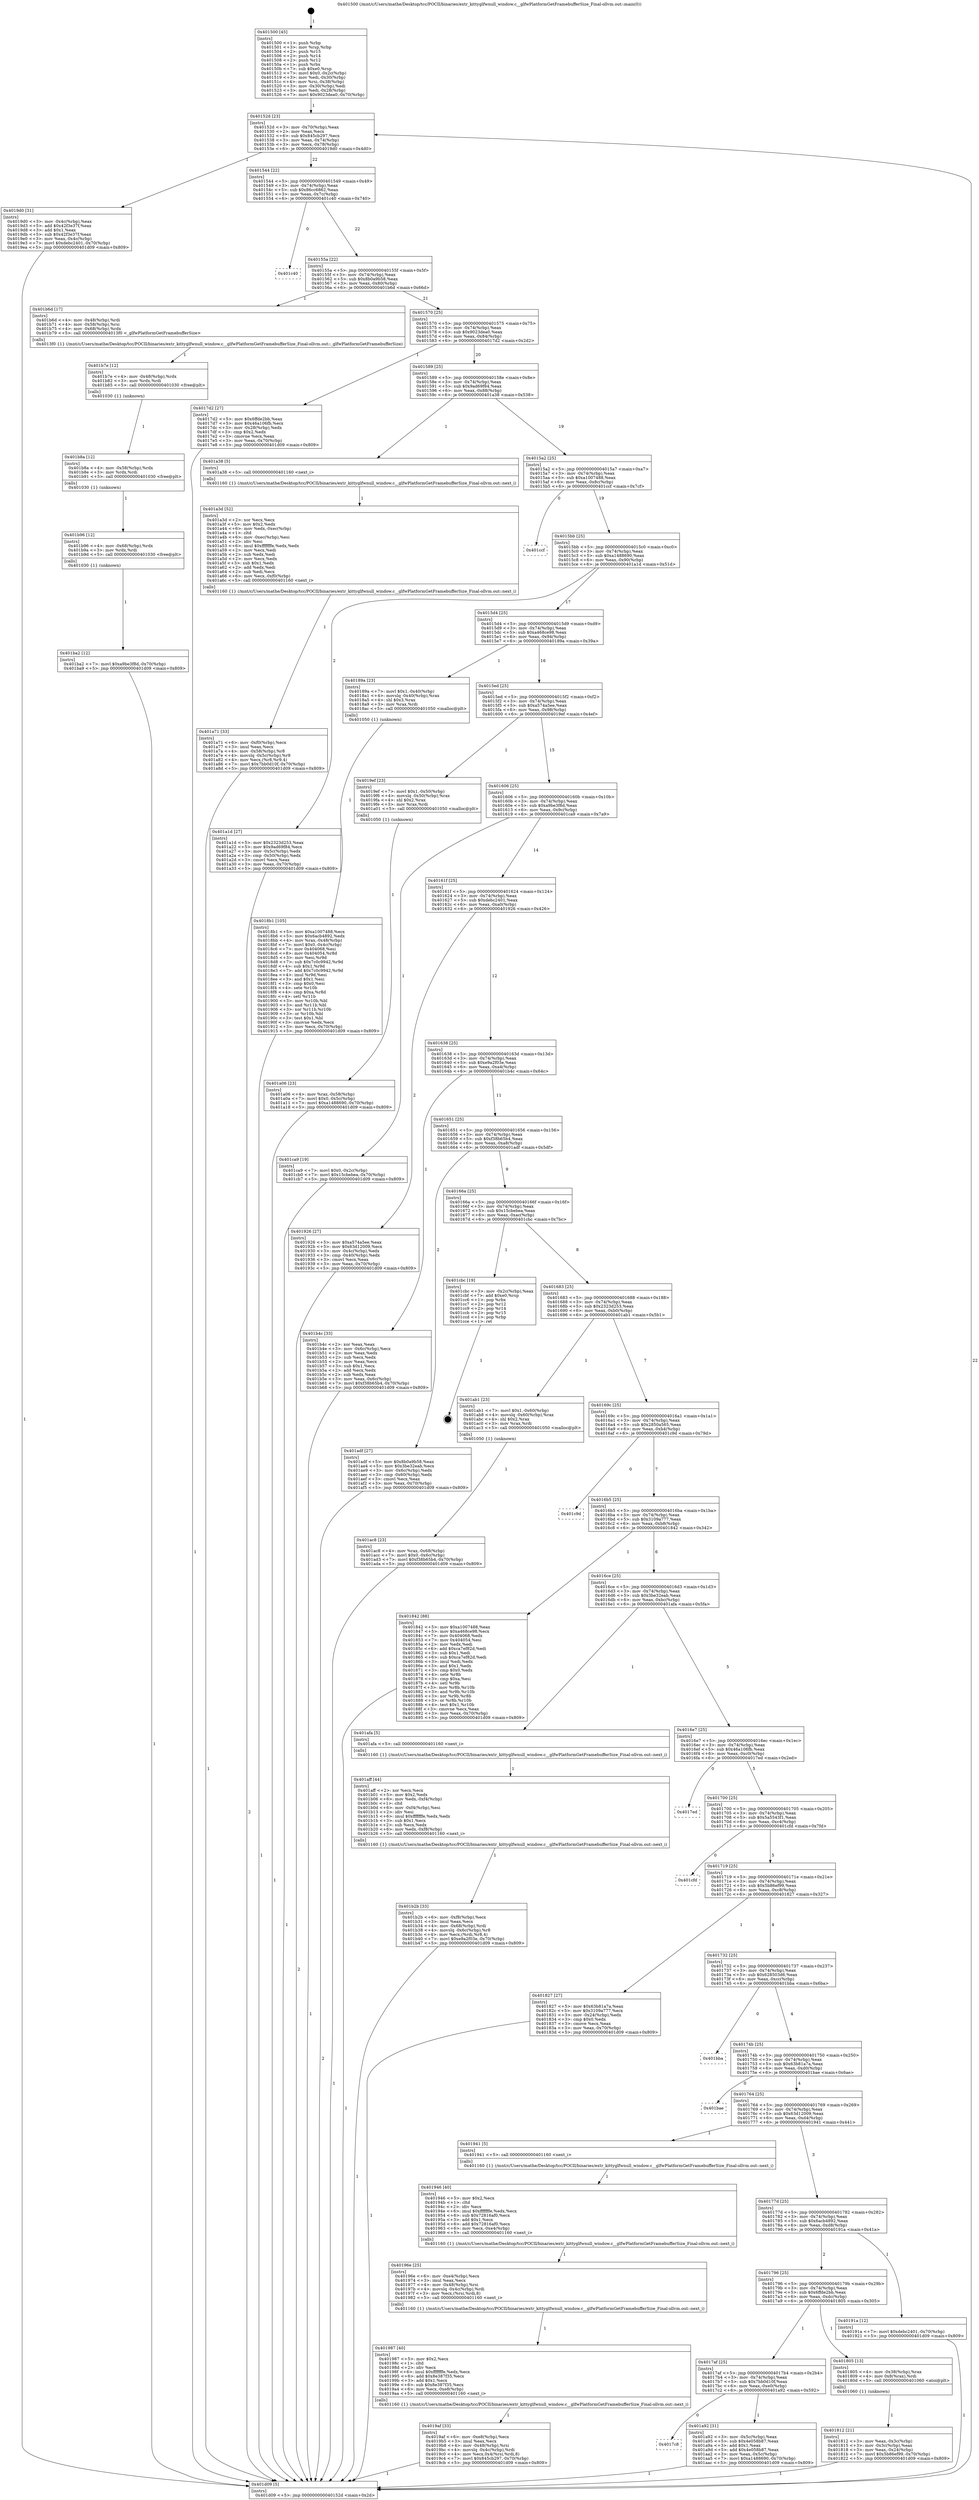 digraph "0x401500" {
  label = "0x401500 (/mnt/c/Users/mathe/Desktop/tcc/POCII/binaries/extr_kittyglfwnull_window.c__glfwPlatformGetFramebufferSize_Final-ollvm.out::main(0))"
  labelloc = "t"
  node[shape=record]

  Entry [label="",width=0.3,height=0.3,shape=circle,fillcolor=black,style=filled]
  "0x40152d" [label="{
     0x40152d [23]\l
     | [instrs]\l
     &nbsp;&nbsp;0x40152d \<+3\>: mov -0x70(%rbp),%eax\l
     &nbsp;&nbsp;0x401530 \<+2\>: mov %eax,%ecx\l
     &nbsp;&nbsp;0x401532 \<+6\>: sub $0x845cb297,%ecx\l
     &nbsp;&nbsp;0x401538 \<+3\>: mov %eax,-0x74(%rbp)\l
     &nbsp;&nbsp;0x40153b \<+3\>: mov %ecx,-0x78(%rbp)\l
     &nbsp;&nbsp;0x40153e \<+6\>: je 00000000004019d0 \<main+0x4d0\>\l
  }"]
  "0x4019d0" [label="{
     0x4019d0 [31]\l
     | [instrs]\l
     &nbsp;&nbsp;0x4019d0 \<+3\>: mov -0x4c(%rbp),%eax\l
     &nbsp;&nbsp;0x4019d3 \<+5\>: add $0x42f3e37f,%eax\l
     &nbsp;&nbsp;0x4019d8 \<+3\>: add $0x1,%eax\l
     &nbsp;&nbsp;0x4019db \<+5\>: sub $0x42f3e37f,%eax\l
     &nbsp;&nbsp;0x4019e0 \<+3\>: mov %eax,-0x4c(%rbp)\l
     &nbsp;&nbsp;0x4019e3 \<+7\>: movl $0xdebc2401,-0x70(%rbp)\l
     &nbsp;&nbsp;0x4019ea \<+5\>: jmp 0000000000401d09 \<main+0x809\>\l
  }"]
  "0x401544" [label="{
     0x401544 [22]\l
     | [instrs]\l
     &nbsp;&nbsp;0x401544 \<+5\>: jmp 0000000000401549 \<main+0x49\>\l
     &nbsp;&nbsp;0x401549 \<+3\>: mov -0x74(%rbp),%eax\l
     &nbsp;&nbsp;0x40154c \<+5\>: sub $0x86cc6862,%eax\l
     &nbsp;&nbsp;0x401551 \<+3\>: mov %eax,-0x7c(%rbp)\l
     &nbsp;&nbsp;0x401554 \<+6\>: je 0000000000401c40 \<main+0x740\>\l
  }"]
  Exit [label="",width=0.3,height=0.3,shape=circle,fillcolor=black,style=filled,peripheries=2]
  "0x401c40" [label="{
     0x401c40\l
  }", style=dashed]
  "0x40155a" [label="{
     0x40155a [22]\l
     | [instrs]\l
     &nbsp;&nbsp;0x40155a \<+5\>: jmp 000000000040155f \<main+0x5f\>\l
     &nbsp;&nbsp;0x40155f \<+3\>: mov -0x74(%rbp),%eax\l
     &nbsp;&nbsp;0x401562 \<+5\>: sub $0x8b0a9b58,%eax\l
     &nbsp;&nbsp;0x401567 \<+3\>: mov %eax,-0x80(%rbp)\l
     &nbsp;&nbsp;0x40156a \<+6\>: je 0000000000401b6d \<main+0x66d\>\l
  }"]
  "0x401ba2" [label="{
     0x401ba2 [12]\l
     | [instrs]\l
     &nbsp;&nbsp;0x401ba2 \<+7\>: movl $0xa9be3f8d,-0x70(%rbp)\l
     &nbsp;&nbsp;0x401ba9 \<+5\>: jmp 0000000000401d09 \<main+0x809\>\l
  }"]
  "0x401b6d" [label="{
     0x401b6d [17]\l
     | [instrs]\l
     &nbsp;&nbsp;0x401b6d \<+4\>: mov -0x48(%rbp),%rdi\l
     &nbsp;&nbsp;0x401b71 \<+4\>: mov -0x58(%rbp),%rsi\l
     &nbsp;&nbsp;0x401b75 \<+4\>: mov -0x68(%rbp),%rdx\l
     &nbsp;&nbsp;0x401b79 \<+5\>: call 00000000004013f0 \<_glfwPlatformGetFramebufferSize\>\l
     | [calls]\l
     &nbsp;&nbsp;0x4013f0 \{1\} (/mnt/c/Users/mathe/Desktop/tcc/POCII/binaries/extr_kittyglfwnull_window.c__glfwPlatformGetFramebufferSize_Final-ollvm.out::_glfwPlatformGetFramebufferSize)\l
  }"]
  "0x401570" [label="{
     0x401570 [25]\l
     | [instrs]\l
     &nbsp;&nbsp;0x401570 \<+5\>: jmp 0000000000401575 \<main+0x75\>\l
     &nbsp;&nbsp;0x401575 \<+3\>: mov -0x74(%rbp),%eax\l
     &nbsp;&nbsp;0x401578 \<+5\>: sub $0x9023dea0,%eax\l
     &nbsp;&nbsp;0x40157d \<+6\>: mov %eax,-0x84(%rbp)\l
     &nbsp;&nbsp;0x401583 \<+6\>: je 00000000004017d2 \<main+0x2d2\>\l
  }"]
  "0x401b96" [label="{
     0x401b96 [12]\l
     | [instrs]\l
     &nbsp;&nbsp;0x401b96 \<+4\>: mov -0x68(%rbp),%rdx\l
     &nbsp;&nbsp;0x401b9a \<+3\>: mov %rdx,%rdi\l
     &nbsp;&nbsp;0x401b9d \<+5\>: call 0000000000401030 \<free@plt\>\l
     | [calls]\l
     &nbsp;&nbsp;0x401030 \{1\} (unknown)\l
  }"]
  "0x4017d2" [label="{
     0x4017d2 [27]\l
     | [instrs]\l
     &nbsp;&nbsp;0x4017d2 \<+5\>: mov $0x6ffde2bb,%eax\l
     &nbsp;&nbsp;0x4017d7 \<+5\>: mov $0x46a106fb,%ecx\l
     &nbsp;&nbsp;0x4017dc \<+3\>: mov -0x28(%rbp),%edx\l
     &nbsp;&nbsp;0x4017df \<+3\>: cmp $0x2,%edx\l
     &nbsp;&nbsp;0x4017e2 \<+3\>: cmovne %ecx,%eax\l
     &nbsp;&nbsp;0x4017e5 \<+3\>: mov %eax,-0x70(%rbp)\l
     &nbsp;&nbsp;0x4017e8 \<+5\>: jmp 0000000000401d09 \<main+0x809\>\l
  }"]
  "0x401589" [label="{
     0x401589 [25]\l
     | [instrs]\l
     &nbsp;&nbsp;0x401589 \<+5\>: jmp 000000000040158e \<main+0x8e\>\l
     &nbsp;&nbsp;0x40158e \<+3\>: mov -0x74(%rbp),%eax\l
     &nbsp;&nbsp;0x401591 \<+5\>: sub $0x9ad69f84,%eax\l
     &nbsp;&nbsp;0x401596 \<+6\>: mov %eax,-0x88(%rbp)\l
     &nbsp;&nbsp;0x40159c \<+6\>: je 0000000000401a38 \<main+0x538\>\l
  }"]
  "0x401d09" [label="{
     0x401d09 [5]\l
     | [instrs]\l
     &nbsp;&nbsp;0x401d09 \<+5\>: jmp 000000000040152d \<main+0x2d\>\l
  }"]
  "0x401500" [label="{
     0x401500 [45]\l
     | [instrs]\l
     &nbsp;&nbsp;0x401500 \<+1\>: push %rbp\l
     &nbsp;&nbsp;0x401501 \<+3\>: mov %rsp,%rbp\l
     &nbsp;&nbsp;0x401504 \<+2\>: push %r15\l
     &nbsp;&nbsp;0x401506 \<+2\>: push %r14\l
     &nbsp;&nbsp;0x401508 \<+2\>: push %r12\l
     &nbsp;&nbsp;0x40150a \<+1\>: push %rbx\l
     &nbsp;&nbsp;0x40150b \<+7\>: sub $0xe0,%rsp\l
     &nbsp;&nbsp;0x401512 \<+7\>: movl $0x0,-0x2c(%rbp)\l
     &nbsp;&nbsp;0x401519 \<+3\>: mov %edi,-0x30(%rbp)\l
     &nbsp;&nbsp;0x40151c \<+4\>: mov %rsi,-0x38(%rbp)\l
     &nbsp;&nbsp;0x401520 \<+3\>: mov -0x30(%rbp),%edi\l
     &nbsp;&nbsp;0x401523 \<+3\>: mov %edi,-0x28(%rbp)\l
     &nbsp;&nbsp;0x401526 \<+7\>: movl $0x9023dea0,-0x70(%rbp)\l
  }"]
  "0x401b8a" [label="{
     0x401b8a [12]\l
     | [instrs]\l
     &nbsp;&nbsp;0x401b8a \<+4\>: mov -0x58(%rbp),%rdx\l
     &nbsp;&nbsp;0x401b8e \<+3\>: mov %rdx,%rdi\l
     &nbsp;&nbsp;0x401b91 \<+5\>: call 0000000000401030 \<free@plt\>\l
     | [calls]\l
     &nbsp;&nbsp;0x401030 \{1\} (unknown)\l
  }"]
  "0x401a38" [label="{
     0x401a38 [5]\l
     | [instrs]\l
     &nbsp;&nbsp;0x401a38 \<+5\>: call 0000000000401160 \<next_i\>\l
     | [calls]\l
     &nbsp;&nbsp;0x401160 \{1\} (/mnt/c/Users/mathe/Desktop/tcc/POCII/binaries/extr_kittyglfwnull_window.c__glfwPlatformGetFramebufferSize_Final-ollvm.out::next_i)\l
  }"]
  "0x4015a2" [label="{
     0x4015a2 [25]\l
     | [instrs]\l
     &nbsp;&nbsp;0x4015a2 \<+5\>: jmp 00000000004015a7 \<main+0xa7\>\l
     &nbsp;&nbsp;0x4015a7 \<+3\>: mov -0x74(%rbp),%eax\l
     &nbsp;&nbsp;0x4015aa \<+5\>: sub $0xa1007488,%eax\l
     &nbsp;&nbsp;0x4015af \<+6\>: mov %eax,-0x8c(%rbp)\l
     &nbsp;&nbsp;0x4015b5 \<+6\>: je 0000000000401ccf \<main+0x7cf\>\l
  }"]
  "0x401b7e" [label="{
     0x401b7e [12]\l
     | [instrs]\l
     &nbsp;&nbsp;0x401b7e \<+4\>: mov -0x48(%rbp),%rdx\l
     &nbsp;&nbsp;0x401b82 \<+3\>: mov %rdx,%rdi\l
     &nbsp;&nbsp;0x401b85 \<+5\>: call 0000000000401030 \<free@plt\>\l
     | [calls]\l
     &nbsp;&nbsp;0x401030 \{1\} (unknown)\l
  }"]
  "0x401ccf" [label="{
     0x401ccf\l
  }", style=dashed]
  "0x4015bb" [label="{
     0x4015bb [25]\l
     | [instrs]\l
     &nbsp;&nbsp;0x4015bb \<+5\>: jmp 00000000004015c0 \<main+0xc0\>\l
     &nbsp;&nbsp;0x4015c0 \<+3\>: mov -0x74(%rbp),%eax\l
     &nbsp;&nbsp;0x4015c3 \<+5\>: sub $0xa1488690,%eax\l
     &nbsp;&nbsp;0x4015c8 \<+6\>: mov %eax,-0x90(%rbp)\l
     &nbsp;&nbsp;0x4015ce \<+6\>: je 0000000000401a1d \<main+0x51d\>\l
  }"]
  "0x401b2b" [label="{
     0x401b2b [33]\l
     | [instrs]\l
     &nbsp;&nbsp;0x401b2b \<+6\>: mov -0xf8(%rbp),%ecx\l
     &nbsp;&nbsp;0x401b31 \<+3\>: imul %eax,%ecx\l
     &nbsp;&nbsp;0x401b34 \<+4\>: mov -0x68(%rbp),%rdi\l
     &nbsp;&nbsp;0x401b38 \<+4\>: movslq -0x6c(%rbp),%r8\l
     &nbsp;&nbsp;0x401b3c \<+4\>: mov %ecx,(%rdi,%r8,4)\l
     &nbsp;&nbsp;0x401b40 \<+7\>: movl $0xe9a2f03e,-0x70(%rbp)\l
     &nbsp;&nbsp;0x401b47 \<+5\>: jmp 0000000000401d09 \<main+0x809\>\l
  }"]
  "0x401a1d" [label="{
     0x401a1d [27]\l
     | [instrs]\l
     &nbsp;&nbsp;0x401a1d \<+5\>: mov $0x2323d253,%eax\l
     &nbsp;&nbsp;0x401a22 \<+5\>: mov $0x9ad69f84,%ecx\l
     &nbsp;&nbsp;0x401a27 \<+3\>: mov -0x5c(%rbp),%edx\l
     &nbsp;&nbsp;0x401a2a \<+3\>: cmp -0x50(%rbp),%edx\l
     &nbsp;&nbsp;0x401a2d \<+3\>: cmovl %ecx,%eax\l
     &nbsp;&nbsp;0x401a30 \<+3\>: mov %eax,-0x70(%rbp)\l
     &nbsp;&nbsp;0x401a33 \<+5\>: jmp 0000000000401d09 \<main+0x809\>\l
  }"]
  "0x4015d4" [label="{
     0x4015d4 [25]\l
     | [instrs]\l
     &nbsp;&nbsp;0x4015d4 \<+5\>: jmp 00000000004015d9 \<main+0xd9\>\l
     &nbsp;&nbsp;0x4015d9 \<+3\>: mov -0x74(%rbp),%eax\l
     &nbsp;&nbsp;0x4015dc \<+5\>: sub $0xa468ce98,%eax\l
     &nbsp;&nbsp;0x4015e1 \<+6\>: mov %eax,-0x94(%rbp)\l
     &nbsp;&nbsp;0x4015e7 \<+6\>: je 000000000040189a \<main+0x39a\>\l
  }"]
  "0x401aff" [label="{
     0x401aff [44]\l
     | [instrs]\l
     &nbsp;&nbsp;0x401aff \<+2\>: xor %ecx,%ecx\l
     &nbsp;&nbsp;0x401b01 \<+5\>: mov $0x2,%edx\l
     &nbsp;&nbsp;0x401b06 \<+6\>: mov %edx,-0xf4(%rbp)\l
     &nbsp;&nbsp;0x401b0c \<+1\>: cltd\l
     &nbsp;&nbsp;0x401b0d \<+6\>: mov -0xf4(%rbp),%esi\l
     &nbsp;&nbsp;0x401b13 \<+2\>: idiv %esi\l
     &nbsp;&nbsp;0x401b15 \<+6\>: imul $0xfffffffe,%edx,%edx\l
     &nbsp;&nbsp;0x401b1b \<+3\>: sub $0x1,%ecx\l
     &nbsp;&nbsp;0x401b1e \<+2\>: sub %ecx,%edx\l
     &nbsp;&nbsp;0x401b20 \<+6\>: mov %edx,-0xf8(%rbp)\l
     &nbsp;&nbsp;0x401b26 \<+5\>: call 0000000000401160 \<next_i\>\l
     | [calls]\l
     &nbsp;&nbsp;0x401160 \{1\} (/mnt/c/Users/mathe/Desktop/tcc/POCII/binaries/extr_kittyglfwnull_window.c__glfwPlatformGetFramebufferSize_Final-ollvm.out::next_i)\l
  }"]
  "0x40189a" [label="{
     0x40189a [23]\l
     | [instrs]\l
     &nbsp;&nbsp;0x40189a \<+7\>: movl $0x1,-0x40(%rbp)\l
     &nbsp;&nbsp;0x4018a1 \<+4\>: movslq -0x40(%rbp),%rax\l
     &nbsp;&nbsp;0x4018a5 \<+4\>: shl $0x3,%rax\l
     &nbsp;&nbsp;0x4018a9 \<+3\>: mov %rax,%rdi\l
     &nbsp;&nbsp;0x4018ac \<+5\>: call 0000000000401050 \<malloc@plt\>\l
     | [calls]\l
     &nbsp;&nbsp;0x401050 \{1\} (unknown)\l
  }"]
  "0x4015ed" [label="{
     0x4015ed [25]\l
     | [instrs]\l
     &nbsp;&nbsp;0x4015ed \<+5\>: jmp 00000000004015f2 \<main+0xf2\>\l
     &nbsp;&nbsp;0x4015f2 \<+3\>: mov -0x74(%rbp),%eax\l
     &nbsp;&nbsp;0x4015f5 \<+5\>: sub $0xa574a5ee,%eax\l
     &nbsp;&nbsp;0x4015fa \<+6\>: mov %eax,-0x98(%rbp)\l
     &nbsp;&nbsp;0x401600 \<+6\>: je 00000000004019ef \<main+0x4ef\>\l
  }"]
  "0x401ac8" [label="{
     0x401ac8 [23]\l
     | [instrs]\l
     &nbsp;&nbsp;0x401ac8 \<+4\>: mov %rax,-0x68(%rbp)\l
     &nbsp;&nbsp;0x401acc \<+7\>: movl $0x0,-0x6c(%rbp)\l
     &nbsp;&nbsp;0x401ad3 \<+7\>: movl $0xf38b65b4,-0x70(%rbp)\l
     &nbsp;&nbsp;0x401ada \<+5\>: jmp 0000000000401d09 \<main+0x809\>\l
  }"]
  "0x4019ef" [label="{
     0x4019ef [23]\l
     | [instrs]\l
     &nbsp;&nbsp;0x4019ef \<+7\>: movl $0x1,-0x50(%rbp)\l
     &nbsp;&nbsp;0x4019f6 \<+4\>: movslq -0x50(%rbp),%rax\l
     &nbsp;&nbsp;0x4019fa \<+4\>: shl $0x2,%rax\l
     &nbsp;&nbsp;0x4019fe \<+3\>: mov %rax,%rdi\l
     &nbsp;&nbsp;0x401a01 \<+5\>: call 0000000000401050 \<malloc@plt\>\l
     | [calls]\l
     &nbsp;&nbsp;0x401050 \{1\} (unknown)\l
  }"]
  "0x401606" [label="{
     0x401606 [25]\l
     | [instrs]\l
     &nbsp;&nbsp;0x401606 \<+5\>: jmp 000000000040160b \<main+0x10b\>\l
     &nbsp;&nbsp;0x40160b \<+3\>: mov -0x74(%rbp),%eax\l
     &nbsp;&nbsp;0x40160e \<+5\>: sub $0xa9be3f8d,%eax\l
     &nbsp;&nbsp;0x401613 \<+6\>: mov %eax,-0x9c(%rbp)\l
     &nbsp;&nbsp;0x401619 \<+6\>: je 0000000000401ca9 \<main+0x7a9\>\l
  }"]
  "0x4017c8" [label="{
     0x4017c8\l
  }", style=dashed]
  "0x401ca9" [label="{
     0x401ca9 [19]\l
     | [instrs]\l
     &nbsp;&nbsp;0x401ca9 \<+7\>: movl $0x0,-0x2c(%rbp)\l
     &nbsp;&nbsp;0x401cb0 \<+7\>: movl $0x15cbebea,-0x70(%rbp)\l
     &nbsp;&nbsp;0x401cb7 \<+5\>: jmp 0000000000401d09 \<main+0x809\>\l
  }"]
  "0x40161f" [label="{
     0x40161f [25]\l
     | [instrs]\l
     &nbsp;&nbsp;0x40161f \<+5\>: jmp 0000000000401624 \<main+0x124\>\l
     &nbsp;&nbsp;0x401624 \<+3\>: mov -0x74(%rbp),%eax\l
     &nbsp;&nbsp;0x401627 \<+5\>: sub $0xdebc2401,%eax\l
     &nbsp;&nbsp;0x40162c \<+6\>: mov %eax,-0xa0(%rbp)\l
     &nbsp;&nbsp;0x401632 \<+6\>: je 0000000000401926 \<main+0x426\>\l
  }"]
  "0x401a92" [label="{
     0x401a92 [31]\l
     | [instrs]\l
     &nbsp;&nbsp;0x401a92 \<+3\>: mov -0x5c(%rbp),%eax\l
     &nbsp;&nbsp;0x401a95 \<+5\>: sub $0x4e058b87,%eax\l
     &nbsp;&nbsp;0x401a9a \<+3\>: add $0x1,%eax\l
     &nbsp;&nbsp;0x401a9d \<+5\>: add $0x4e058b87,%eax\l
     &nbsp;&nbsp;0x401aa2 \<+3\>: mov %eax,-0x5c(%rbp)\l
     &nbsp;&nbsp;0x401aa5 \<+7\>: movl $0xa1488690,-0x70(%rbp)\l
     &nbsp;&nbsp;0x401aac \<+5\>: jmp 0000000000401d09 \<main+0x809\>\l
  }"]
  "0x401926" [label="{
     0x401926 [27]\l
     | [instrs]\l
     &nbsp;&nbsp;0x401926 \<+5\>: mov $0xa574a5ee,%eax\l
     &nbsp;&nbsp;0x40192b \<+5\>: mov $0x63d12009,%ecx\l
     &nbsp;&nbsp;0x401930 \<+3\>: mov -0x4c(%rbp),%edx\l
     &nbsp;&nbsp;0x401933 \<+3\>: cmp -0x40(%rbp),%edx\l
     &nbsp;&nbsp;0x401936 \<+3\>: cmovl %ecx,%eax\l
     &nbsp;&nbsp;0x401939 \<+3\>: mov %eax,-0x70(%rbp)\l
     &nbsp;&nbsp;0x40193c \<+5\>: jmp 0000000000401d09 \<main+0x809\>\l
  }"]
  "0x401638" [label="{
     0x401638 [25]\l
     | [instrs]\l
     &nbsp;&nbsp;0x401638 \<+5\>: jmp 000000000040163d \<main+0x13d\>\l
     &nbsp;&nbsp;0x40163d \<+3\>: mov -0x74(%rbp),%eax\l
     &nbsp;&nbsp;0x401640 \<+5\>: sub $0xe9a2f03e,%eax\l
     &nbsp;&nbsp;0x401645 \<+6\>: mov %eax,-0xa4(%rbp)\l
     &nbsp;&nbsp;0x40164b \<+6\>: je 0000000000401b4c \<main+0x64c\>\l
  }"]
  "0x401a71" [label="{
     0x401a71 [33]\l
     | [instrs]\l
     &nbsp;&nbsp;0x401a71 \<+6\>: mov -0xf0(%rbp),%ecx\l
     &nbsp;&nbsp;0x401a77 \<+3\>: imul %eax,%ecx\l
     &nbsp;&nbsp;0x401a7a \<+4\>: mov -0x58(%rbp),%r8\l
     &nbsp;&nbsp;0x401a7e \<+4\>: movslq -0x5c(%rbp),%r9\l
     &nbsp;&nbsp;0x401a82 \<+4\>: mov %ecx,(%r8,%r9,4)\l
     &nbsp;&nbsp;0x401a86 \<+7\>: movl $0x7bb0d10f,-0x70(%rbp)\l
     &nbsp;&nbsp;0x401a8d \<+5\>: jmp 0000000000401d09 \<main+0x809\>\l
  }"]
  "0x401b4c" [label="{
     0x401b4c [33]\l
     | [instrs]\l
     &nbsp;&nbsp;0x401b4c \<+2\>: xor %eax,%eax\l
     &nbsp;&nbsp;0x401b4e \<+3\>: mov -0x6c(%rbp),%ecx\l
     &nbsp;&nbsp;0x401b51 \<+2\>: mov %eax,%edx\l
     &nbsp;&nbsp;0x401b53 \<+2\>: sub %ecx,%edx\l
     &nbsp;&nbsp;0x401b55 \<+2\>: mov %eax,%ecx\l
     &nbsp;&nbsp;0x401b57 \<+3\>: sub $0x1,%ecx\l
     &nbsp;&nbsp;0x401b5a \<+2\>: add %ecx,%edx\l
     &nbsp;&nbsp;0x401b5c \<+2\>: sub %edx,%eax\l
     &nbsp;&nbsp;0x401b5e \<+3\>: mov %eax,-0x6c(%rbp)\l
     &nbsp;&nbsp;0x401b61 \<+7\>: movl $0xf38b65b4,-0x70(%rbp)\l
     &nbsp;&nbsp;0x401b68 \<+5\>: jmp 0000000000401d09 \<main+0x809\>\l
  }"]
  "0x401651" [label="{
     0x401651 [25]\l
     | [instrs]\l
     &nbsp;&nbsp;0x401651 \<+5\>: jmp 0000000000401656 \<main+0x156\>\l
     &nbsp;&nbsp;0x401656 \<+3\>: mov -0x74(%rbp),%eax\l
     &nbsp;&nbsp;0x401659 \<+5\>: sub $0xf38b65b4,%eax\l
     &nbsp;&nbsp;0x40165e \<+6\>: mov %eax,-0xa8(%rbp)\l
     &nbsp;&nbsp;0x401664 \<+6\>: je 0000000000401adf \<main+0x5df\>\l
  }"]
  "0x401a3d" [label="{
     0x401a3d [52]\l
     | [instrs]\l
     &nbsp;&nbsp;0x401a3d \<+2\>: xor %ecx,%ecx\l
     &nbsp;&nbsp;0x401a3f \<+5\>: mov $0x2,%edx\l
     &nbsp;&nbsp;0x401a44 \<+6\>: mov %edx,-0xec(%rbp)\l
     &nbsp;&nbsp;0x401a4a \<+1\>: cltd\l
     &nbsp;&nbsp;0x401a4b \<+6\>: mov -0xec(%rbp),%esi\l
     &nbsp;&nbsp;0x401a51 \<+2\>: idiv %esi\l
     &nbsp;&nbsp;0x401a53 \<+6\>: imul $0xfffffffe,%edx,%edx\l
     &nbsp;&nbsp;0x401a59 \<+2\>: mov %ecx,%edi\l
     &nbsp;&nbsp;0x401a5b \<+2\>: sub %edx,%edi\l
     &nbsp;&nbsp;0x401a5d \<+2\>: mov %ecx,%edx\l
     &nbsp;&nbsp;0x401a5f \<+3\>: sub $0x1,%edx\l
     &nbsp;&nbsp;0x401a62 \<+2\>: add %edx,%edi\l
     &nbsp;&nbsp;0x401a64 \<+2\>: sub %edi,%ecx\l
     &nbsp;&nbsp;0x401a66 \<+6\>: mov %ecx,-0xf0(%rbp)\l
     &nbsp;&nbsp;0x401a6c \<+5\>: call 0000000000401160 \<next_i\>\l
     | [calls]\l
     &nbsp;&nbsp;0x401160 \{1\} (/mnt/c/Users/mathe/Desktop/tcc/POCII/binaries/extr_kittyglfwnull_window.c__glfwPlatformGetFramebufferSize_Final-ollvm.out::next_i)\l
  }"]
  "0x401adf" [label="{
     0x401adf [27]\l
     | [instrs]\l
     &nbsp;&nbsp;0x401adf \<+5\>: mov $0x8b0a9b58,%eax\l
     &nbsp;&nbsp;0x401ae4 \<+5\>: mov $0x3be32eab,%ecx\l
     &nbsp;&nbsp;0x401ae9 \<+3\>: mov -0x6c(%rbp),%edx\l
     &nbsp;&nbsp;0x401aec \<+3\>: cmp -0x60(%rbp),%edx\l
     &nbsp;&nbsp;0x401aef \<+3\>: cmovl %ecx,%eax\l
     &nbsp;&nbsp;0x401af2 \<+3\>: mov %eax,-0x70(%rbp)\l
     &nbsp;&nbsp;0x401af5 \<+5\>: jmp 0000000000401d09 \<main+0x809\>\l
  }"]
  "0x40166a" [label="{
     0x40166a [25]\l
     | [instrs]\l
     &nbsp;&nbsp;0x40166a \<+5\>: jmp 000000000040166f \<main+0x16f\>\l
     &nbsp;&nbsp;0x40166f \<+3\>: mov -0x74(%rbp),%eax\l
     &nbsp;&nbsp;0x401672 \<+5\>: sub $0x15cbebea,%eax\l
     &nbsp;&nbsp;0x401677 \<+6\>: mov %eax,-0xac(%rbp)\l
     &nbsp;&nbsp;0x40167d \<+6\>: je 0000000000401cbc \<main+0x7bc\>\l
  }"]
  "0x401a06" [label="{
     0x401a06 [23]\l
     | [instrs]\l
     &nbsp;&nbsp;0x401a06 \<+4\>: mov %rax,-0x58(%rbp)\l
     &nbsp;&nbsp;0x401a0a \<+7\>: movl $0x0,-0x5c(%rbp)\l
     &nbsp;&nbsp;0x401a11 \<+7\>: movl $0xa1488690,-0x70(%rbp)\l
     &nbsp;&nbsp;0x401a18 \<+5\>: jmp 0000000000401d09 \<main+0x809\>\l
  }"]
  "0x401cbc" [label="{
     0x401cbc [19]\l
     | [instrs]\l
     &nbsp;&nbsp;0x401cbc \<+3\>: mov -0x2c(%rbp),%eax\l
     &nbsp;&nbsp;0x401cbf \<+7\>: add $0xe0,%rsp\l
     &nbsp;&nbsp;0x401cc6 \<+1\>: pop %rbx\l
     &nbsp;&nbsp;0x401cc7 \<+2\>: pop %r12\l
     &nbsp;&nbsp;0x401cc9 \<+2\>: pop %r14\l
     &nbsp;&nbsp;0x401ccb \<+2\>: pop %r15\l
     &nbsp;&nbsp;0x401ccd \<+1\>: pop %rbp\l
     &nbsp;&nbsp;0x401cce \<+1\>: ret\l
  }"]
  "0x401683" [label="{
     0x401683 [25]\l
     | [instrs]\l
     &nbsp;&nbsp;0x401683 \<+5\>: jmp 0000000000401688 \<main+0x188\>\l
     &nbsp;&nbsp;0x401688 \<+3\>: mov -0x74(%rbp),%eax\l
     &nbsp;&nbsp;0x40168b \<+5\>: sub $0x2323d253,%eax\l
     &nbsp;&nbsp;0x401690 \<+6\>: mov %eax,-0xb0(%rbp)\l
     &nbsp;&nbsp;0x401696 \<+6\>: je 0000000000401ab1 \<main+0x5b1\>\l
  }"]
  "0x4019af" [label="{
     0x4019af [33]\l
     | [instrs]\l
     &nbsp;&nbsp;0x4019af \<+6\>: mov -0xe8(%rbp),%ecx\l
     &nbsp;&nbsp;0x4019b5 \<+3\>: imul %eax,%ecx\l
     &nbsp;&nbsp;0x4019b8 \<+4\>: mov -0x48(%rbp),%rsi\l
     &nbsp;&nbsp;0x4019bc \<+4\>: movslq -0x4c(%rbp),%rdi\l
     &nbsp;&nbsp;0x4019c0 \<+4\>: mov %ecx,0x4(%rsi,%rdi,8)\l
     &nbsp;&nbsp;0x4019c4 \<+7\>: movl $0x845cb297,-0x70(%rbp)\l
     &nbsp;&nbsp;0x4019cb \<+5\>: jmp 0000000000401d09 \<main+0x809\>\l
  }"]
  "0x401ab1" [label="{
     0x401ab1 [23]\l
     | [instrs]\l
     &nbsp;&nbsp;0x401ab1 \<+7\>: movl $0x1,-0x60(%rbp)\l
     &nbsp;&nbsp;0x401ab8 \<+4\>: movslq -0x60(%rbp),%rax\l
     &nbsp;&nbsp;0x401abc \<+4\>: shl $0x2,%rax\l
     &nbsp;&nbsp;0x401ac0 \<+3\>: mov %rax,%rdi\l
     &nbsp;&nbsp;0x401ac3 \<+5\>: call 0000000000401050 \<malloc@plt\>\l
     | [calls]\l
     &nbsp;&nbsp;0x401050 \{1\} (unknown)\l
  }"]
  "0x40169c" [label="{
     0x40169c [25]\l
     | [instrs]\l
     &nbsp;&nbsp;0x40169c \<+5\>: jmp 00000000004016a1 \<main+0x1a1\>\l
     &nbsp;&nbsp;0x4016a1 \<+3\>: mov -0x74(%rbp),%eax\l
     &nbsp;&nbsp;0x4016a4 \<+5\>: sub $0x2850a565,%eax\l
     &nbsp;&nbsp;0x4016a9 \<+6\>: mov %eax,-0xb4(%rbp)\l
     &nbsp;&nbsp;0x4016af \<+6\>: je 0000000000401c9d \<main+0x79d\>\l
  }"]
  "0x401987" [label="{
     0x401987 [40]\l
     | [instrs]\l
     &nbsp;&nbsp;0x401987 \<+5\>: mov $0x2,%ecx\l
     &nbsp;&nbsp;0x40198c \<+1\>: cltd\l
     &nbsp;&nbsp;0x40198d \<+2\>: idiv %ecx\l
     &nbsp;&nbsp;0x40198f \<+6\>: imul $0xfffffffe,%edx,%ecx\l
     &nbsp;&nbsp;0x401995 \<+6\>: add $0x8e387f35,%ecx\l
     &nbsp;&nbsp;0x40199b \<+3\>: add $0x1,%ecx\l
     &nbsp;&nbsp;0x40199e \<+6\>: sub $0x8e387f35,%ecx\l
     &nbsp;&nbsp;0x4019a4 \<+6\>: mov %ecx,-0xe8(%rbp)\l
     &nbsp;&nbsp;0x4019aa \<+5\>: call 0000000000401160 \<next_i\>\l
     | [calls]\l
     &nbsp;&nbsp;0x401160 \{1\} (/mnt/c/Users/mathe/Desktop/tcc/POCII/binaries/extr_kittyglfwnull_window.c__glfwPlatformGetFramebufferSize_Final-ollvm.out::next_i)\l
  }"]
  "0x401c9d" [label="{
     0x401c9d\l
  }", style=dashed]
  "0x4016b5" [label="{
     0x4016b5 [25]\l
     | [instrs]\l
     &nbsp;&nbsp;0x4016b5 \<+5\>: jmp 00000000004016ba \<main+0x1ba\>\l
     &nbsp;&nbsp;0x4016ba \<+3\>: mov -0x74(%rbp),%eax\l
     &nbsp;&nbsp;0x4016bd \<+5\>: sub $0x3109a777,%eax\l
     &nbsp;&nbsp;0x4016c2 \<+6\>: mov %eax,-0xb8(%rbp)\l
     &nbsp;&nbsp;0x4016c8 \<+6\>: je 0000000000401842 \<main+0x342\>\l
  }"]
  "0x40196e" [label="{
     0x40196e [25]\l
     | [instrs]\l
     &nbsp;&nbsp;0x40196e \<+6\>: mov -0xe4(%rbp),%ecx\l
     &nbsp;&nbsp;0x401974 \<+3\>: imul %eax,%ecx\l
     &nbsp;&nbsp;0x401977 \<+4\>: mov -0x48(%rbp),%rsi\l
     &nbsp;&nbsp;0x40197b \<+4\>: movslq -0x4c(%rbp),%rdi\l
     &nbsp;&nbsp;0x40197f \<+3\>: mov %ecx,(%rsi,%rdi,8)\l
     &nbsp;&nbsp;0x401982 \<+5\>: call 0000000000401160 \<next_i\>\l
     | [calls]\l
     &nbsp;&nbsp;0x401160 \{1\} (/mnt/c/Users/mathe/Desktop/tcc/POCII/binaries/extr_kittyglfwnull_window.c__glfwPlatformGetFramebufferSize_Final-ollvm.out::next_i)\l
  }"]
  "0x401842" [label="{
     0x401842 [88]\l
     | [instrs]\l
     &nbsp;&nbsp;0x401842 \<+5\>: mov $0xa1007488,%eax\l
     &nbsp;&nbsp;0x401847 \<+5\>: mov $0xa468ce98,%ecx\l
     &nbsp;&nbsp;0x40184c \<+7\>: mov 0x404068,%edx\l
     &nbsp;&nbsp;0x401853 \<+7\>: mov 0x404054,%esi\l
     &nbsp;&nbsp;0x40185a \<+2\>: mov %edx,%edi\l
     &nbsp;&nbsp;0x40185c \<+6\>: add $0xca7ef82d,%edi\l
     &nbsp;&nbsp;0x401862 \<+3\>: sub $0x1,%edi\l
     &nbsp;&nbsp;0x401865 \<+6\>: sub $0xca7ef82d,%edi\l
     &nbsp;&nbsp;0x40186b \<+3\>: imul %edi,%edx\l
     &nbsp;&nbsp;0x40186e \<+3\>: and $0x1,%edx\l
     &nbsp;&nbsp;0x401871 \<+3\>: cmp $0x0,%edx\l
     &nbsp;&nbsp;0x401874 \<+4\>: sete %r8b\l
     &nbsp;&nbsp;0x401878 \<+3\>: cmp $0xa,%esi\l
     &nbsp;&nbsp;0x40187b \<+4\>: setl %r9b\l
     &nbsp;&nbsp;0x40187f \<+3\>: mov %r8b,%r10b\l
     &nbsp;&nbsp;0x401882 \<+3\>: and %r9b,%r10b\l
     &nbsp;&nbsp;0x401885 \<+3\>: xor %r9b,%r8b\l
     &nbsp;&nbsp;0x401888 \<+3\>: or %r8b,%r10b\l
     &nbsp;&nbsp;0x40188b \<+4\>: test $0x1,%r10b\l
     &nbsp;&nbsp;0x40188f \<+3\>: cmovne %ecx,%eax\l
     &nbsp;&nbsp;0x401892 \<+3\>: mov %eax,-0x70(%rbp)\l
     &nbsp;&nbsp;0x401895 \<+5\>: jmp 0000000000401d09 \<main+0x809\>\l
  }"]
  "0x4016ce" [label="{
     0x4016ce [25]\l
     | [instrs]\l
     &nbsp;&nbsp;0x4016ce \<+5\>: jmp 00000000004016d3 \<main+0x1d3\>\l
     &nbsp;&nbsp;0x4016d3 \<+3\>: mov -0x74(%rbp),%eax\l
     &nbsp;&nbsp;0x4016d6 \<+5\>: sub $0x3be32eab,%eax\l
     &nbsp;&nbsp;0x4016db \<+6\>: mov %eax,-0xbc(%rbp)\l
     &nbsp;&nbsp;0x4016e1 \<+6\>: je 0000000000401afa \<main+0x5fa\>\l
  }"]
  "0x401946" [label="{
     0x401946 [40]\l
     | [instrs]\l
     &nbsp;&nbsp;0x401946 \<+5\>: mov $0x2,%ecx\l
     &nbsp;&nbsp;0x40194b \<+1\>: cltd\l
     &nbsp;&nbsp;0x40194c \<+2\>: idiv %ecx\l
     &nbsp;&nbsp;0x40194e \<+6\>: imul $0xfffffffe,%edx,%ecx\l
     &nbsp;&nbsp;0x401954 \<+6\>: sub $0x72816af0,%ecx\l
     &nbsp;&nbsp;0x40195a \<+3\>: add $0x1,%ecx\l
     &nbsp;&nbsp;0x40195d \<+6\>: add $0x72816af0,%ecx\l
     &nbsp;&nbsp;0x401963 \<+6\>: mov %ecx,-0xe4(%rbp)\l
     &nbsp;&nbsp;0x401969 \<+5\>: call 0000000000401160 \<next_i\>\l
     | [calls]\l
     &nbsp;&nbsp;0x401160 \{1\} (/mnt/c/Users/mathe/Desktop/tcc/POCII/binaries/extr_kittyglfwnull_window.c__glfwPlatformGetFramebufferSize_Final-ollvm.out::next_i)\l
  }"]
  "0x401afa" [label="{
     0x401afa [5]\l
     | [instrs]\l
     &nbsp;&nbsp;0x401afa \<+5\>: call 0000000000401160 \<next_i\>\l
     | [calls]\l
     &nbsp;&nbsp;0x401160 \{1\} (/mnt/c/Users/mathe/Desktop/tcc/POCII/binaries/extr_kittyglfwnull_window.c__glfwPlatformGetFramebufferSize_Final-ollvm.out::next_i)\l
  }"]
  "0x4016e7" [label="{
     0x4016e7 [25]\l
     | [instrs]\l
     &nbsp;&nbsp;0x4016e7 \<+5\>: jmp 00000000004016ec \<main+0x1ec\>\l
     &nbsp;&nbsp;0x4016ec \<+3\>: mov -0x74(%rbp),%eax\l
     &nbsp;&nbsp;0x4016ef \<+5\>: sub $0x46a106fb,%eax\l
     &nbsp;&nbsp;0x4016f4 \<+6\>: mov %eax,-0xc0(%rbp)\l
     &nbsp;&nbsp;0x4016fa \<+6\>: je 00000000004017ed \<main+0x2ed\>\l
  }"]
  "0x4018b1" [label="{
     0x4018b1 [105]\l
     | [instrs]\l
     &nbsp;&nbsp;0x4018b1 \<+5\>: mov $0xa1007488,%ecx\l
     &nbsp;&nbsp;0x4018b6 \<+5\>: mov $0x6acb4892,%edx\l
     &nbsp;&nbsp;0x4018bb \<+4\>: mov %rax,-0x48(%rbp)\l
     &nbsp;&nbsp;0x4018bf \<+7\>: movl $0x0,-0x4c(%rbp)\l
     &nbsp;&nbsp;0x4018c6 \<+7\>: mov 0x404068,%esi\l
     &nbsp;&nbsp;0x4018cd \<+8\>: mov 0x404054,%r8d\l
     &nbsp;&nbsp;0x4018d5 \<+3\>: mov %esi,%r9d\l
     &nbsp;&nbsp;0x4018d8 \<+7\>: sub $0x7c0c9942,%r9d\l
     &nbsp;&nbsp;0x4018df \<+4\>: sub $0x1,%r9d\l
     &nbsp;&nbsp;0x4018e3 \<+7\>: add $0x7c0c9942,%r9d\l
     &nbsp;&nbsp;0x4018ea \<+4\>: imul %r9d,%esi\l
     &nbsp;&nbsp;0x4018ee \<+3\>: and $0x1,%esi\l
     &nbsp;&nbsp;0x4018f1 \<+3\>: cmp $0x0,%esi\l
     &nbsp;&nbsp;0x4018f4 \<+4\>: sete %r10b\l
     &nbsp;&nbsp;0x4018f8 \<+4\>: cmp $0xa,%r8d\l
     &nbsp;&nbsp;0x4018fc \<+4\>: setl %r11b\l
     &nbsp;&nbsp;0x401900 \<+3\>: mov %r10b,%bl\l
     &nbsp;&nbsp;0x401903 \<+3\>: and %r11b,%bl\l
     &nbsp;&nbsp;0x401906 \<+3\>: xor %r11b,%r10b\l
     &nbsp;&nbsp;0x401909 \<+3\>: or %r10b,%bl\l
     &nbsp;&nbsp;0x40190c \<+3\>: test $0x1,%bl\l
     &nbsp;&nbsp;0x40190f \<+3\>: cmovne %edx,%ecx\l
     &nbsp;&nbsp;0x401912 \<+3\>: mov %ecx,-0x70(%rbp)\l
     &nbsp;&nbsp;0x401915 \<+5\>: jmp 0000000000401d09 \<main+0x809\>\l
  }"]
  "0x4017ed" [label="{
     0x4017ed\l
  }", style=dashed]
  "0x401700" [label="{
     0x401700 [25]\l
     | [instrs]\l
     &nbsp;&nbsp;0x401700 \<+5\>: jmp 0000000000401705 \<main+0x205\>\l
     &nbsp;&nbsp;0x401705 \<+3\>: mov -0x74(%rbp),%eax\l
     &nbsp;&nbsp;0x401708 \<+5\>: sub $0x5a5543f1,%eax\l
     &nbsp;&nbsp;0x40170d \<+6\>: mov %eax,-0xc4(%rbp)\l
     &nbsp;&nbsp;0x401713 \<+6\>: je 0000000000401cfd \<main+0x7fd\>\l
  }"]
  "0x401812" [label="{
     0x401812 [21]\l
     | [instrs]\l
     &nbsp;&nbsp;0x401812 \<+3\>: mov %eax,-0x3c(%rbp)\l
     &nbsp;&nbsp;0x401815 \<+3\>: mov -0x3c(%rbp),%eax\l
     &nbsp;&nbsp;0x401818 \<+3\>: mov %eax,-0x24(%rbp)\l
     &nbsp;&nbsp;0x40181b \<+7\>: movl $0x5b86ef99,-0x70(%rbp)\l
     &nbsp;&nbsp;0x401822 \<+5\>: jmp 0000000000401d09 \<main+0x809\>\l
  }"]
  "0x401cfd" [label="{
     0x401cfd\l
  }", style=dashed]
  "0x401719" [label="{
     0x401719 [25]\l
     | [instrs]\l
     &nbsp;&nbsp;0x401719 \<+5\>: jmp 000000000040171e \<main+0x21e\>\l
     &nbsp;&nbsp;0x40171e \<+3\>: mov -0x74(%rbp),%eax\l
     &nbsp;&nbsp;0x401721 \<+5\>: sub $0x5b86ef99,%eax\l
     &nbsp;&nbsp;0x401726 \<+6\>: mov %eax,-0xc8(%rbp)\l
     &nbsp;&nbsp;0x40172c \<+6\>: je 0000000000401827 \<main+0x327\>\l
  }"]
  "0x4017af" [label="{
     0x4017af [25]\l
     | [instrs]\l
     &nbsp;&nbsp;0x4017af \<+5\>: jmp 00000000004017b4 \<main+0x2b4\>\l
     &nbsp;&nbsp;0x4017b4 \<+3\>: mov -0x74(%rbp),%eax\l
     &nbsp;&nbsp;0x4017b7 \<+5\>: sub $0x7bb0d10f,%eax\l
     &nbsp;&nbsp;0x4017bc \<+6\>: mov %eax,-0xe0(%rbp)\l
     &nbsp;&nbsp;0x4017c2 \<+6\>: je 0000000000401a92 \<main+0x592\>\l
  }"]
  "0x401827" [label="{
     0x401827 [27]\l
     | [instrs]\l
     &nbsp;&nbsp;0x401827 \<+5\>: mov $0x63b81a7a,%eax\l
     &nbsp;&nbsp;0x40182c \<+5\>: mov $0x3109a777,%ecx\l
     &nbsp;&nbsp;0x401831 \<+3\>: mov -0x24(%rbp),%edx\l
     &nbsp;&nbsp;0x401834 \<+3\>: cmp $0x0,%edx\l
     &nbsp;&nbsp;0x401837 \<+3\>: cmove %ecx,%eax\l
     &nbsp;&nbsp;0x40183a \<+3\>: mov %eax,-0x70(%rbp)\l
     &nbsp;&nbsp;0x40183d \<+5\>: jmp 0000000000401d09 \<main+0x809\>\l
  }"]
  "0x401732" [label="{
     0x401732 [25]\l
     | [instrs]\l
     &nbsp;&nbsp;0x401732 \<+5\>: jmp 0000000000401737 \<main+0x237\>\l
     &nbsp;&nbsp;0x401737 \<+3\>: mov -0x74(%rbp),%eax\l
     &nbsp;&nbsp;0x40173a \<+5\>: sub $0x628503d6,%eax\l
     &nbsp;&nbsp;0x40173f \<+6\>: mov %eax,-0xcc(%rbp)\l
     &nbsp;&nbsp;0x401745 \<+6\>: je 0000000000401bba \<main+0x6ba\>\l
  }"]
  "0x401805" [label="{
     0x401805 [13]\l
     | [instrs]\l
     &nbsp;&nbsp;0x401805 \<+4\>: mov -0x38(%rbp),%rax\l
     &nbsp;&nbsp;0x401809 \<+4\>: mov 0x8(%rax),%rdi\l
     &nbsp;&nbsp;0x40180d \<+5\>: call 0000000000401060 \<atoi@plt\>\l
     | [calls]\l
     &nbsp;&nbsp;0x401060 \{1\} (unknown)\l
  }"]
  "0x401bba" [label="{
     0x401bba\l
  }", style=dashed]
  "0x40174b" [label="{
     0x40174b [25]\l
     | [instrs]\l
     &nbsp;&nbsp;0x40174b \<+5\>: jmp 0000000000401750 \<main+0x250\>\l
     &nbsp;&nbsp;0x401750 \<+3\>: mov -0x74(%rbp),%eax\l
     &nbsp;&nbsp;0x401753 \<+5\>: sub $0x63b81a7a,%eax\l
     &nbsp;&nbsp;0x401758 \<+6\>: mov %eax,-0xd0(%rbp)\l
     &nbsp;&nbsp;0x40175e \<+6\>: je 0000000000401bae \<main+0x6ae\>\l
  }"]
  "0x401796" [label="{
     0x401796 [25]\l
     | [instrs]\l
     &nbsp;&nbsp;0x401796 \<+5\>: jmp 000000000040179b \<main+0x29b\>\l
     &nbsp;&nbsp;0x40179b \<+3\>: mov -0x74(%rbp),%eax\l
     &nbsp;&nbsp;0x40179e \<+5\>: sub $0x6ffde2bb,%eax\l
     &nbsp;&nbsp;0x4017a3 \<+6\>: mov %eax,-0xdc(%rbp)\l
     &nbsp;&nbsp;0x4017a9 \<+6\>: je 0000000000401805 \<main+0x305\>\l
  }"]
  "0x401bae" [label="{
     0x401bae\l
  }", style=dashed]
  "0x401764" [label="{
     0x401764 [25]\l
     | [instrs]\l
     &nbsp;&nbsp;0x401764 \<+5\>: jmp 0000000000401769 \<main+0x269\>\l
     &nbsp;&nbsp;0x401769 \<+3\>: mov -0x74(%rbp),%eax\l
     &nbsp;&nbsp;0x40176c \<+5\>: sub $0x63d12009,%eax\l
     &nbsp;&nbsp;0x401771 \<+6\>: mov %eax,-0xd4(%rbp)\l
     &nbsp;&nbsp;0x401777 \<+6\>: je 0000000000401941 \<main+0x441\>\l
  }"]
  "0x40191a" [label="{
     0x40191a [12]\l
     | [instrs]\l
     &nbsp;&nbsp;0x40191a \<+7\>: movl $0xdebc2401,-0x70(%rbp)\l
     &nbsp;&nbsp;0x401921 \<+5\>: jmp 0000000000401d09 \<main+0x809\>\l
  }"]
  "0x401941" [label="{
     0x401941 [5]\l
     | [instrs]\l
     &nbsp;&nbsp;0x401941 \<+5\>: call 0000000000401160 \<next_i\>\l
     | [calls]\l
     &nbsp;&nbsp;0x401160 \{1\} (/mnt/c/Users/mathe/Desktop/tcc/POCII/binaries/extr_kittyglfwnull_window.c__glfwPlatformGetFramebufferSize_Final-ollvm.out::next_i)\l
  }"]
  "0x40177d" [label="{
     0x40177d [25]\l
     | [instrs]\l
     &nbsp;&nbsp;0x40177d \<+5\>: jmp 0000000000401782 \<main+0x282\>\l
     &nbsp;&nbsp;0x401782 \<+3\>: mov -0x74(%rbp),%eax\l
     &nbsp;&nbsp;0x401785 \<+5\>: sub $0x6acb4892,%eax\l
     &nbsp;&nbsp;0x40178a \<+6\>: mov %eax,-0xd8(%rbp)\l
     &nbsp;&nbsp;0x401790 \<+6\>: je 000000000040191a \<main+0x41a\>\l
  }"]
  Entry -> "0x401500" [label=" 1"]
  "0x40152d" -> "0x4019d0" [label=" 1"]
  "0x40152d" -> "0x401544" [label=" 22"]
  "0x401cbc" -> Exit [label=" 1"]
  "0x401544" -> "0x401c40" [label=" 0"]
  "0x401544" -> "0x40155a" [label=" 22"]
  "0x401ca9" -> "0x401d09" [label=" 1"]
  "0x40155a" -> "0x401b6d" [label=" 1"]
  "0x40155a" -> "0x401570" [label=" 21"]
  "0x401ba2" -> "0x401d09" [label=" 1"]
  "0x401570" -> "0x4017d2" [label=" 1"]
  "0x401570" -> "0x401589" [label=" 20"]
  "0x4017d2" -> "0x401d09" [label=" 1"]
  "0x401500" -> "0x40152d" [label=" 1"]
  "0x401d09" -> "0x40152d" [label=" 22"]
  "0x401b96" -> "0x401ba2" [label=" 1"]
  "0x401589" -> "0x401a38" [label=" 1"]
  "0x401589" -> "0x4015a2" [label=" 19"]
  "0x401b8a" -> "0x401b96" [label=" 1"]
  "0x4015a2" -> "0x401ccf" [label=" 0"]
  "0x4015a2" -> "0x4015bb" [label=" 19"]
  "0x401b7e" -> "0x401b8a" [label=" 1"]
  "0x4015bb" -> "0x401a1d" [label=" 2"]
  "0x4015bb" -> "0x4015d4" [label=" 17"]
  "0x401b6d" -> "0x401b7e" [label=" 1"]
  "0x4015d4" -> "0x40189a" [label=" 1"]
  "0x4015d4" -> "0x4015ed" [label=" 16"]
  "0x401b4c" -> "0x401d09" [label=" 1"]
  "0x4015ed" -> "0x4019ef" [label=" 1"]
  "0x4015ed" -> "0x401606" [label=" 15"]
  "0x401b2b" -> "0x401d09" [label=" 1"]
  "0x401606" -> "0x401ca9" [label=" 1"]
  "0x401606" -> "0x40161f" [label=" 14"]
  "0x401aff" -> "0x401b2b" [label=" 1"]
  "0x40161f" -> "0x401926" [label=" 2"]
  "0x40161f" -> "0x401638" [label=" 12"]
  "0x401afa" -> "0x401aff" [label=" 1"]
  "0x401638" -> "0x401b4c" [label=" 1"]
  "0x401638" -> "0x401651" [label=" 11"]
  "0x401ac8" -> "0x401d09" [label=" 1"]
  "0x401651" -> "0x401adf" [label=" 2"]
  "0x401651" -> "0x40166a" [label=" 9"]
  "0x401ab1" -> "0x401ac8" [label=" 1"]
  "0x40166a" -> "0x401cbc" [label=" 1"]
  "0x40166a" -> "0x401683" [label=" 8"]
  "0x401a92" -> "0x401d09" [label=" 1"]
  "0x401683" -> "0x401ab1" [label=" 1"]
  "0x401683" -> "0x40169c" [label=" 7"]
  "0x4017af" -> "0x4017c8" [label=" 0"]
  "0x40169c" -> "0x401c9d" [label=" 0"]
  "0x40169c" -> "0x4016b5" [label=" 7"]
  "0x4017af" -> "0x401a92" [label=" 1"]
  "0x4016b5" -> "0x401842" [label=" 1"]
  "0x4016b5" -> "0x4016ce" [label=" 6"]
  "0x401adf" -> "0x401d09" [label=" 2"]
  "0x4016ce" -> "0x401afa" [label=" 1"]
  "0x4016ce" -> "0x4016e7" [label=" 5"]
  "0x401a71" -> "0x401d09" [label=" 1"]
  "0x4016e7" -> "0x4017ed" [label=" 0"]
  "0x4016e7" -> "0x401700" [label=" 5"]
  "0x401a3d" -> "0x401a71" [label=" 1"]
  "0x401700" -> "0x401cfd" [label=" 0"]
  "0x401700" -> "0x401719" [label=" 5"]
  "0x401a38" -> "0x401a3d" [label=" 1"]
  "0x401719" -> "0x401827" [label=" 1"]
  "0x401719" -> "0x401732" [label=" 4"]
  "0x401a1d" -> "0x401d09" [label=" 2"]
  "0x401732" -> "0x401bba" [label=" 0"]
  "0x401732" -> "0x40174b" [label=" 4"]
  "0x401a06" -> "0x401d09" [label=" 1"]
  "0x40174b" -> "0x401bae" [label=" 0"]
  "0x40174b" -> "0x401764" [label=" 4"]
  "0x4019d0" -> "0x401d09" [label=" 1"]
  "0x401764" -> "0x401941" [label=" 1"]
  "0x401764" -> "0x40177d" [label=" 3"]
  "0x4019af" -> "0x401d09" [label=" 1"]
  "0x40177d" -> "0x40191a" [label=" 1"]
  "0x40177d" -> "0x401796" [label=" 2"]
  "0x4019ef" -> "0x401a06" [label=" 1"]
  "0x401796" -> "0x401805" [label=" 1"]
  "0x401796" -> "0x4017af" [label=" 1"]
  "0x401805" -> "0x401812" [label=" 1"]
  "0x401812" -> "0x401d09" [label=" 1"]
  "0x401827" -> "0x401d09" [label=" 1"]
  "0x401842" -> "0x401d09" [label=" 1"]
  "0x40189a" -> "0x4018b1" [label=" 1"]
  "0x4018b1" -> "0x401d09" [label=" 1"]
  "0x40191a" -> "0x401d09" [label=" 1"]
  "0x401926" -> "0x401d09" [label=" 2"]
  "0x401941" -> "0x401946" [label=" 1"]
  "0x401946" -> "0x40196e" [label=" 1"]
  "0x40196e" -> "0x401987" [label=" 1"]
  "0x401987" -> "0x4019af" [label=" 1"]
}
